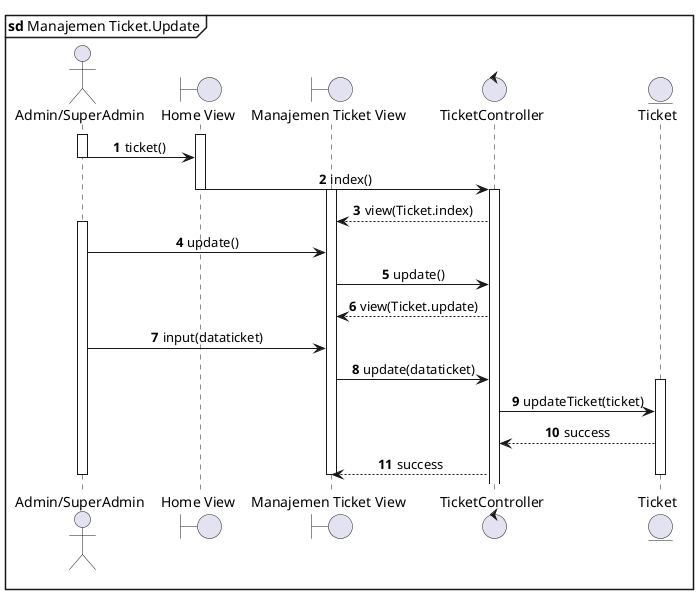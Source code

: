 @startuml Ticket Manajemen.Update
mainframe **sd** Manajemen Ticket.Update
actor "Admin/SuperAdmin"  as User
boundary "Home View" as HomeView
boundary "Manajemen Ticket View" as TicketView
control TicketController 
entity Ticket as TicketModel

autonumber
' autoactivate on
skinparam SequenceMessageAlignment center

activate User
activate HomeView
User->HomeView: ticket()
deactivate User
HomeView->TicketController: index()
deactivate HomeView
activate TicketController
activate TicketView
TicketController-->TicketView: view(Ticket.index)
activate User
User->TicketView: update()
TicketView->TicketController : update()
TicketController --> TicketView: view(Ticket.update)
User->TicketView: input(dataticket)
TicketView->TicketController: update(dataticket)
activate TicketModel
TicketController->TicketModel: updateTicket(ticket)
TicketModel-->TicketController: success
TicketController-->TicketView: success
deactivate TicketModel
deactivate TicketView
deactivate User

@enduml